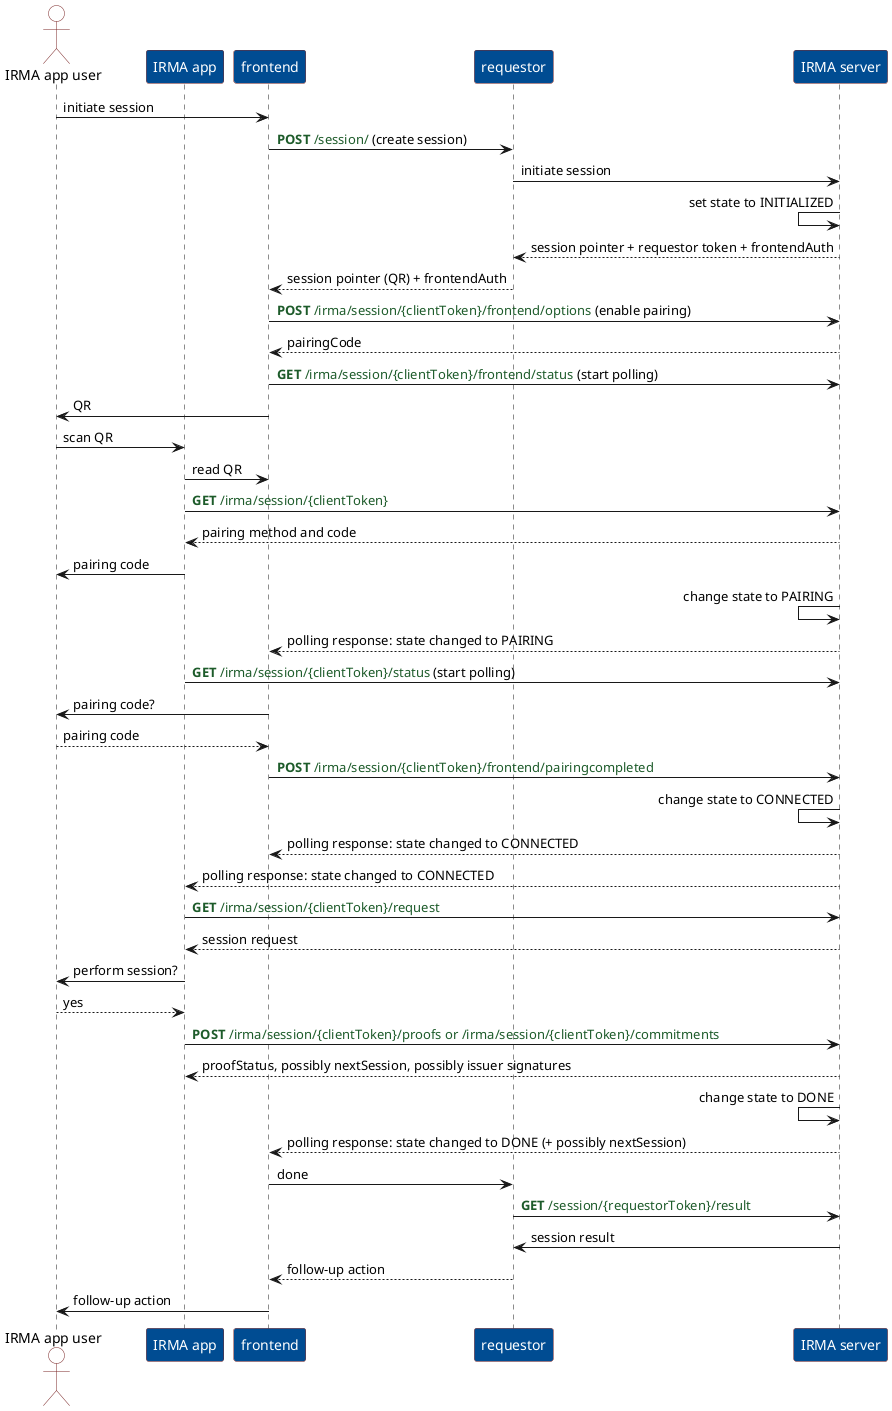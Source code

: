 @startuml session-pairing
skinparam sequence {
backgroundColor #transparent
ActorBorderColor #7A2626
ActorBackgroundColor #transparent
ParticipantBorderColor #7A2626
ParticipantBackgroundColor #004C92
ParticipantFontColor white
} 

actor "IRMA app user" as user
participant "IRMA app" as app
participant frontend as browser
participant "requestor" as requestor
participant "IRMA server" as server


user -> browser: initiate session
browser -> requestor: <font color=#1D5B2A>**POST** /session/</font> (create session)
requestor -> server: initiate session
server <- server: set state to INITIALIZED
server --> requestor: session pointer + requestor token + frontendAuth 
requestor --> browser: session pointer (QR) + frontendAuth
browser -> server: <font color=#1D5B2A>**POST** /irma/session/{clientToken}/frontend/options</font> (enable pairing)
return pairingCode
browser -> server: <font color=#1D5B2A>**GET** /irma/session/{clientToken}/frontend/status </font>(start polling)
browser -> user: QR
user -> app: scan QR
app -> browser: read QR
app -> server: <font color=#1D5B2A>**GET** /irma/session/{clientToken}</font>
' if pairing is not enabled, the session request will be returned directly
return pairing method and code
app -> user: pairing code
server <- server: change state to PAIRING
server --> browser: polling response: state changed to PAIRING
app -> server: <font color=#1D5B2A>**GET** /irma/session/{clientToken}/status</font> (start polling)
browser -> user: pairing code?
return pairing code
browser -> server: <font color=#1D5B2A>**POST** /irma/session/{clientToken}/frontend/pairingcompleted</font>
server <- server: change state to CONNECTED
server --> browser: polling response: state changed to CONNECTED
server --> app: polling response: state changed to CONNECTED

app -> server: <font color=#1D5B2A>**GET** /irma/session/{clientToken}/request</font>
return session request
app -> user: perform session?
return yes

app -> server: <font color=#1D5B2A>**POST** /irma/session/{clientToken}/proofs or /irma/session/{clientToken}/commitments</font>
return proofStatus, possibly nextSession, possibly issuer signatures
server <- server: change state to DONE

server --> browser: polling response: state changed to DONE (+ possibly nextSession)
browser -> requestor: done
requestor -> server: <font color=#1D5B2A>**GET** /session/{requestorToken}/result
server -> requestor: session result
requestor --> browser: follow-up action

browser -> user: follow-up action

@enduml
